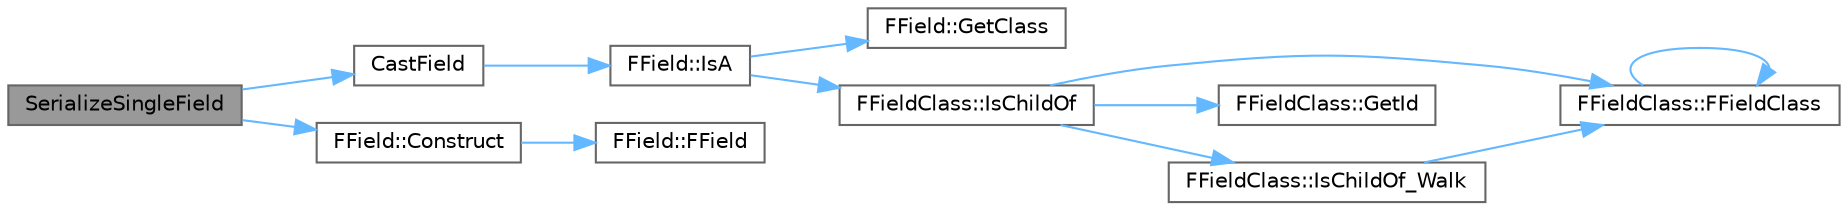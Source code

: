 digraph "SerializeSingleField"
{
 // INTERACTIVE_SVG=YES
 // LATEX_PDF_SIZE
  bgcolor="transparent";
  edge [fontname=Helvetica,fontsize=10,labelfontname=Helvetica,labelfontsize=10];
  node [fontname=Helvetica,fontsize=10,shape=box,height=0.2,width=0.4];
  rankdir="LR";
  Node1 [id="Node000001",label="SerializeSingleField",height=0.2,width=0.4,color="gray40", fillcolor="grey60", style="filled", fontcolor="black",tooltip="Helper function for serializing FField to an archive."];
  Node1 -> Node2 [id="edge1_Node000001_Node000002",color="steelblue1",style="solid",tooltip=" "];
  Node2 [id="Node000002",label="CastField",height=0.2,width=0.4,color="grey40", fillcolor="white", style="filled",URL="$d8/db3/Field_8h.html#a942cf448d73ac3ee1fa635161e73711e",tooltip=" "];
  Node2 -> Node3 [id="edge2_Node000002_Node000003",color="steelblue1",style="solid",tooltip=" "];
  Node3 [id="Node000003",label="FField::IsA",height=0.2,width=0.4,color="grey40", fillcolor="white", style="filled",URL="$d5/d7d/classFField.html#a809e206fa4e48ec74dabd3207402e0b2",tooltip=" "];
  Node3 -> Node4 [id="edge3_Node000003_Node000004",color="steelblue1",style="solid",tooltip=" "];
  Node4 [id="Node000004",label="FField::GetClass",height=0.2,width=0.4,color="grey40", fillcolor="white", style="filled",URL="$d5/d7d/classFField.html#ac2d4ef808debe3fdd222328f97d9d7a3",tooltip=" "];
  Node3 -> Node5 [id="edge4_Node000003_Node000005",color="steelblue1",style="solid",tooltip=" "];
  Node5 [id="Node000005",label="FFieldClass::IsChildOf",height=0.2,width=0.4,color="grey40", fillcolor="white", style="filled",URL="$de/dc5/classFFieldClass.html#a8b3dcb3d2badadc57a4135b4ba7f5766",tooltip=" "];
  Node5 -> Node6 [id="edge5_Node000005_Node000006",color="steelblue1",style="solid",tooltip=" "];
  Node6 [id="Node000006",label="FFieldClass::FFieldClass",height=0.2,width=0.4,color="grey40", fillcolor="white", style="filled",URL="$de/dc5/classFFieldClass.html#a00c2e85335ea6401d01ef68ad45f00ee",tooltip=" "];
  Node6 -> Node6 [id="edge6_Node000006_Node000006",color="steelblue1",style="solid",tooltip=" "];
  Node5 -> Node7 [id="edge7_Node000005_Node000007",color="steelblue1",style="solid",tooltip=" "];
  Node7 [id="Node000007",label="FFieldClass::GetId",height=0.2,width=0.4,color="grey40", fillcolor="white", style="filled",URL="$de/dc5/classFFieldClass.html#a133ad0919e9b105a93309b4a4ca1eda1",tooltip=" "];
  Node5 -> Node8 [id="edge8_Node000005_Node000008",color="steelblue1",style="solid",tooltip=" "];
  Node8 [id="Node000008",label="FFieldClass::IsChildOf_Walk",height=0.2,width=0.4,color="grey40", fillcolor="white", style="filled",URL="$de/dc5/classFFieldClass.html#a25615bf1ba279270c650d24b6ae5052b",tooltip=" "];
  Node8 -> Node6 [id="edge9_Node000008_Node000006",color="steelblue1",style="solid",tooltip=" "];
  Node1 -> Node9 [id="edge10_Node000001_Node000009",color="steelblue1",style="solid",tooltip=" "];
  Node9 [id="Node000009",label="FField::Construct",height=0.2,width=0.4,color="grey40", fillcolor="white", style="filled",URL="$d5/d7d/classFField.html#a1393fa9a5fecf6a73236c117ef767894",tooltip="Constructs a new field given its class."];
  Node9 -> Node10 [id="edge11_Node000009_Node000010",color="steelblue1",style="solid",tooltip=" "];
  Node10 [id="Node000010",label="FField::FField",height=0.2,width=0.4,color="grey40", fillcolor="white", style="filled",URL="$d5/d7d/classFField.html#a7a6237290d231df03c6a4648c9eb6006",tooltip=" "];
}
